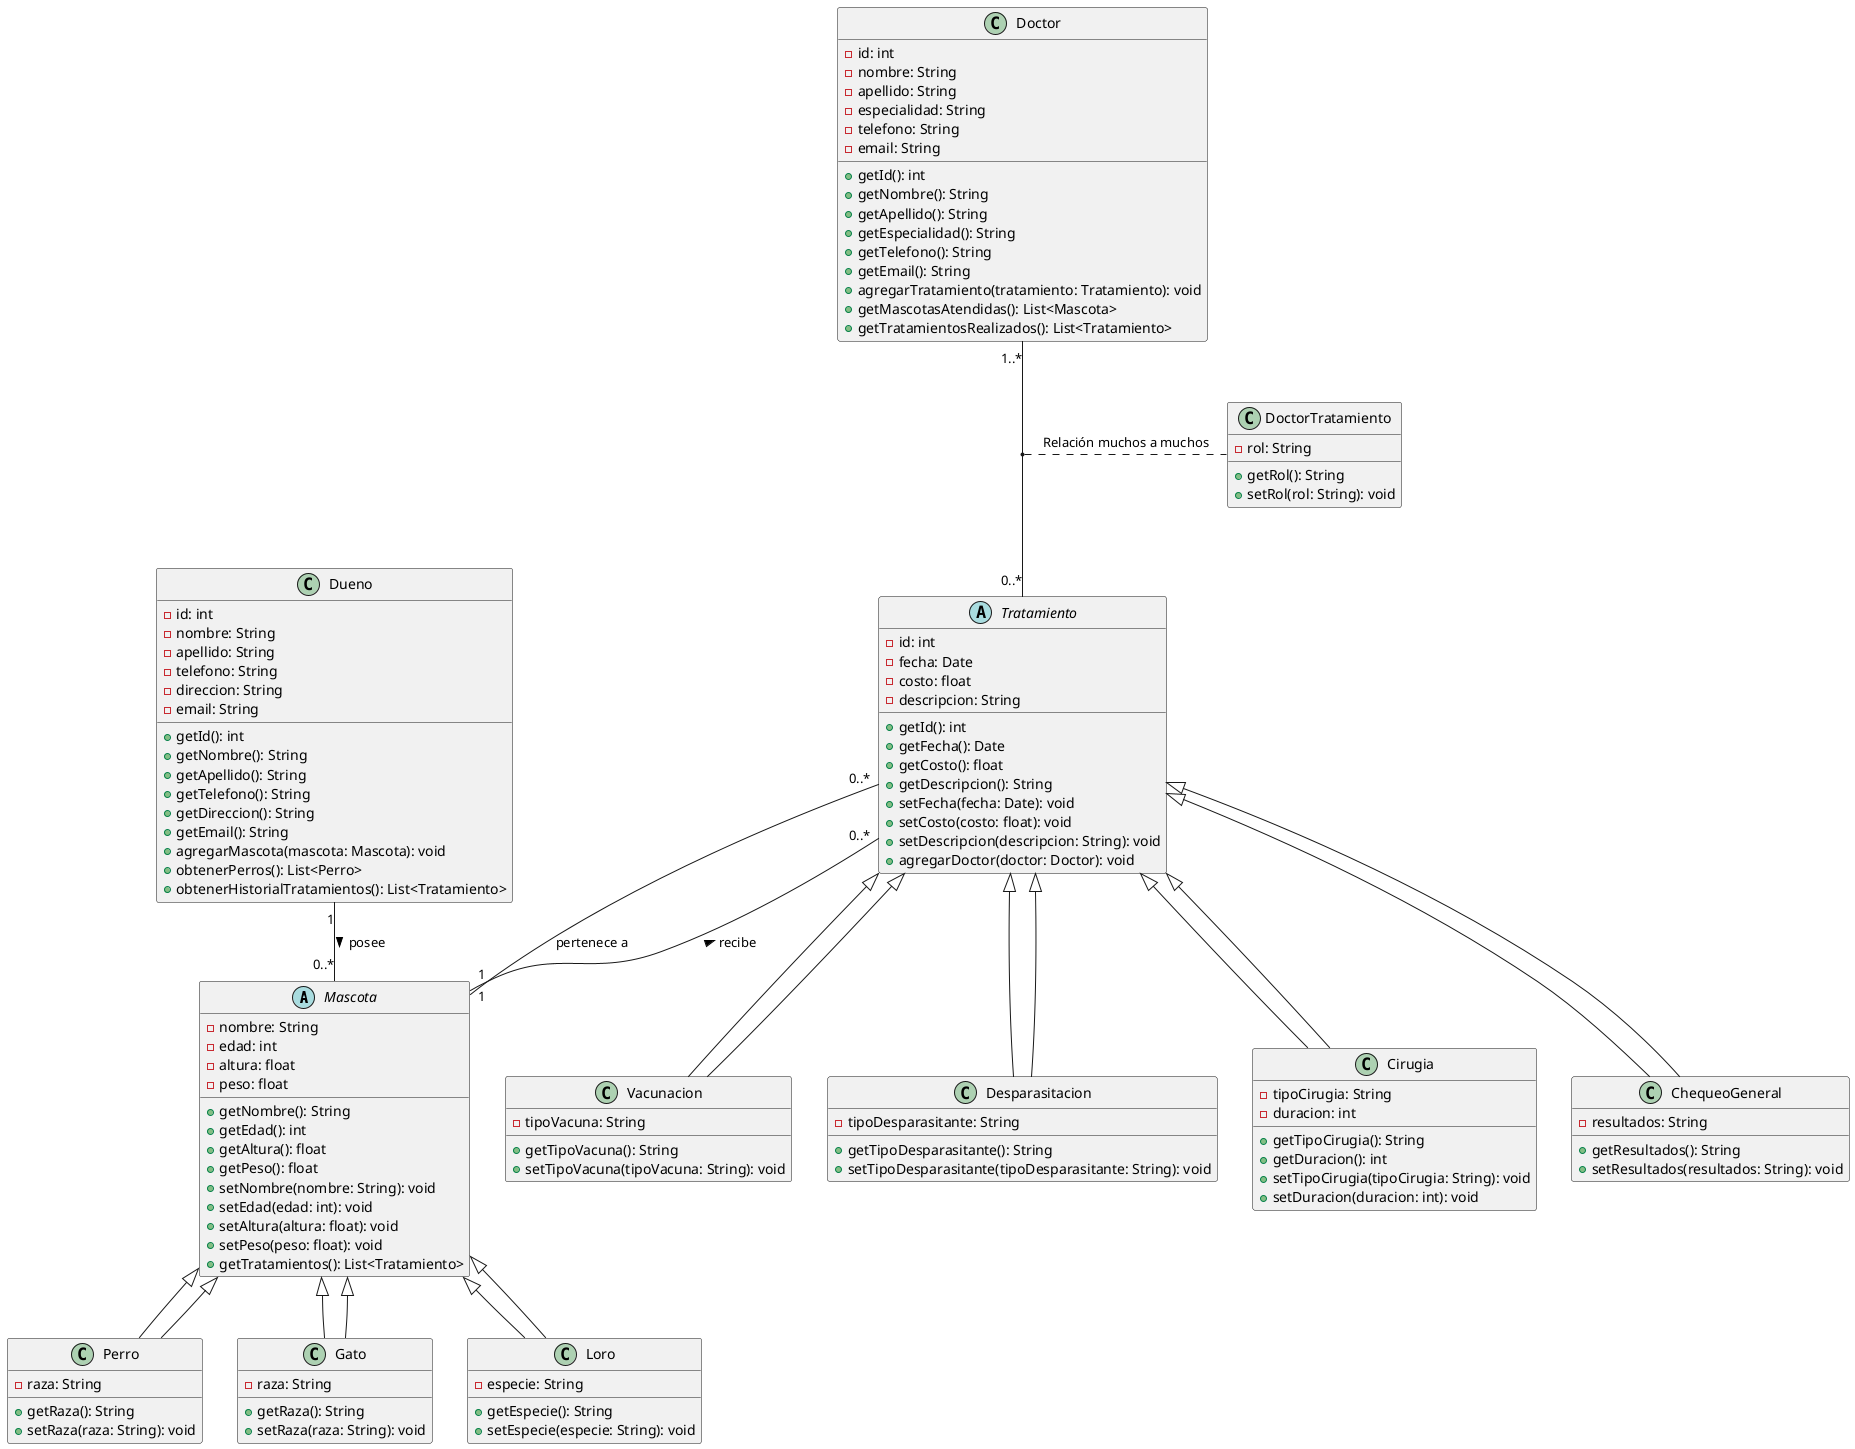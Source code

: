 
@startuml Pet Health System

' Definición de clases principales
abstract class Mascota {
  -nombre: String
  -edad: int
  -altura: float
  -peso: float
  +getNombre(): String
  +getEdad(): int
  +getAltura(): float
  +getPeso(): float
  +setNombre(nombre: String): void
  +setEdad(edad: int): void
  +setAltura(altura: float): void
  +setPeso(peso: float): void
  +getTratamientos(): List<Tratamiento>
}

class Perro extends Mascota {
  -raza: String
  +getRaza(): String
  +setRaza(raza: String): void
}

class Gato extends Mascota {
  -raza: String
  +getRaza(): String
  +setRaza(raza: String): void
}

class Loro extends Mascota {
  -especie: String
  +getEspecie(): String
  +setEspecie(especie: String): void
}

class Dueno {
  -id: int
  -nombre: String
  -apellido: String
  -telefono: String
  -direccion: String
  -email: String
  +getId(): int
  +getNombre(): String
  +getApellido(): String
  +getTelefono(): String
  +getDireccion(): String
  +getEmail(): String
  +agregarMascota(mascota: Mascota): void
  +obtenerPerros(): List<Perro>
  +obtenerHistorialTratamientos(): List<Tratamiento>
}

class Doctor {
  -id: int
  -nombre: String
  -apellido: String
  -especialidad: String
  -telefono: String
  -email: String
  +getId(): int
  +getNombre(): String
  +getApellido(): String
  +getEspecialidad(): String
  +getTelefono(): String
  +getEmail(): String
  +agregarTratamiento(tratamiento: Tratamiento): void
  +getMascotasAtendidas(): List<Mascota>
  +getTratamientosRealizados(): List<Tratamiento>
}

abstract class Tratamiento {
  -id: int
  -fecha: Date
  -costo: float
  -descripcion: String
  +getId(): int
  +getFecha(): Date
  +getCosto(): float
  +getDescripcion(): String
  +setFecha(fecha: Date): void
  +setCosto(costo: float): void
  +setDescripcion(descripcion: String): void
  +agregarDoctor(doctor: Doctor): void
}

class Vacunacion extends Tratamiento {
  -tipoVacuna: String
  +getTipoVacuna(): String
  +setTipoVacuna(tipoVacuna: String): void
}

class Desparasitacion extends Tratamiento {
  -tipoDesparasitante: String
  +getTipoDesparasitante(): String
  +setTipoDesparasitante(tipoDesparasitante: String): void
}

class Cirugia extends Tratamiento {
  -tipoCirugia: String
  -duracion: int
  +getTipoCirugia(): String
  +getDuracion(): int
  +setTipoCirugia(tipoCirugia: String): void
  +setDuracion(duracion: int): void
}

class ChequeoGeneral extends Tratamiento {
  -resultados: String
  +getResultados(): String
  +setResultados(resultados: String): void
}

class DoctorTratamiento {
  -rol: String
  +getRol(): String
  +setRol(rol: String): void
}

' Relaciones entre clases
Mascota <|-- Perro
Mascota <|-- Gato
Mascota <|-- Loro

Dueno "1" -- "0..*" Mascota : posee >
Mascota "1" -- "0..*" Tratamiento : recibe >

Tratamiento <|-- Vacunacion
Tratamiento <|-- Desparasitacion
Tratamiento <|-- Cirugia
Tratamiento <|-- ChequeoGeneral

Tratamiento "0..*" -- "1" Mascota : pertenece a
Doctor "1..*" -- "0..*" Tratamiento
(Doctor, Tratamiento) .. DoctorTratamiento : Relación muchos a muchos

@enduml
